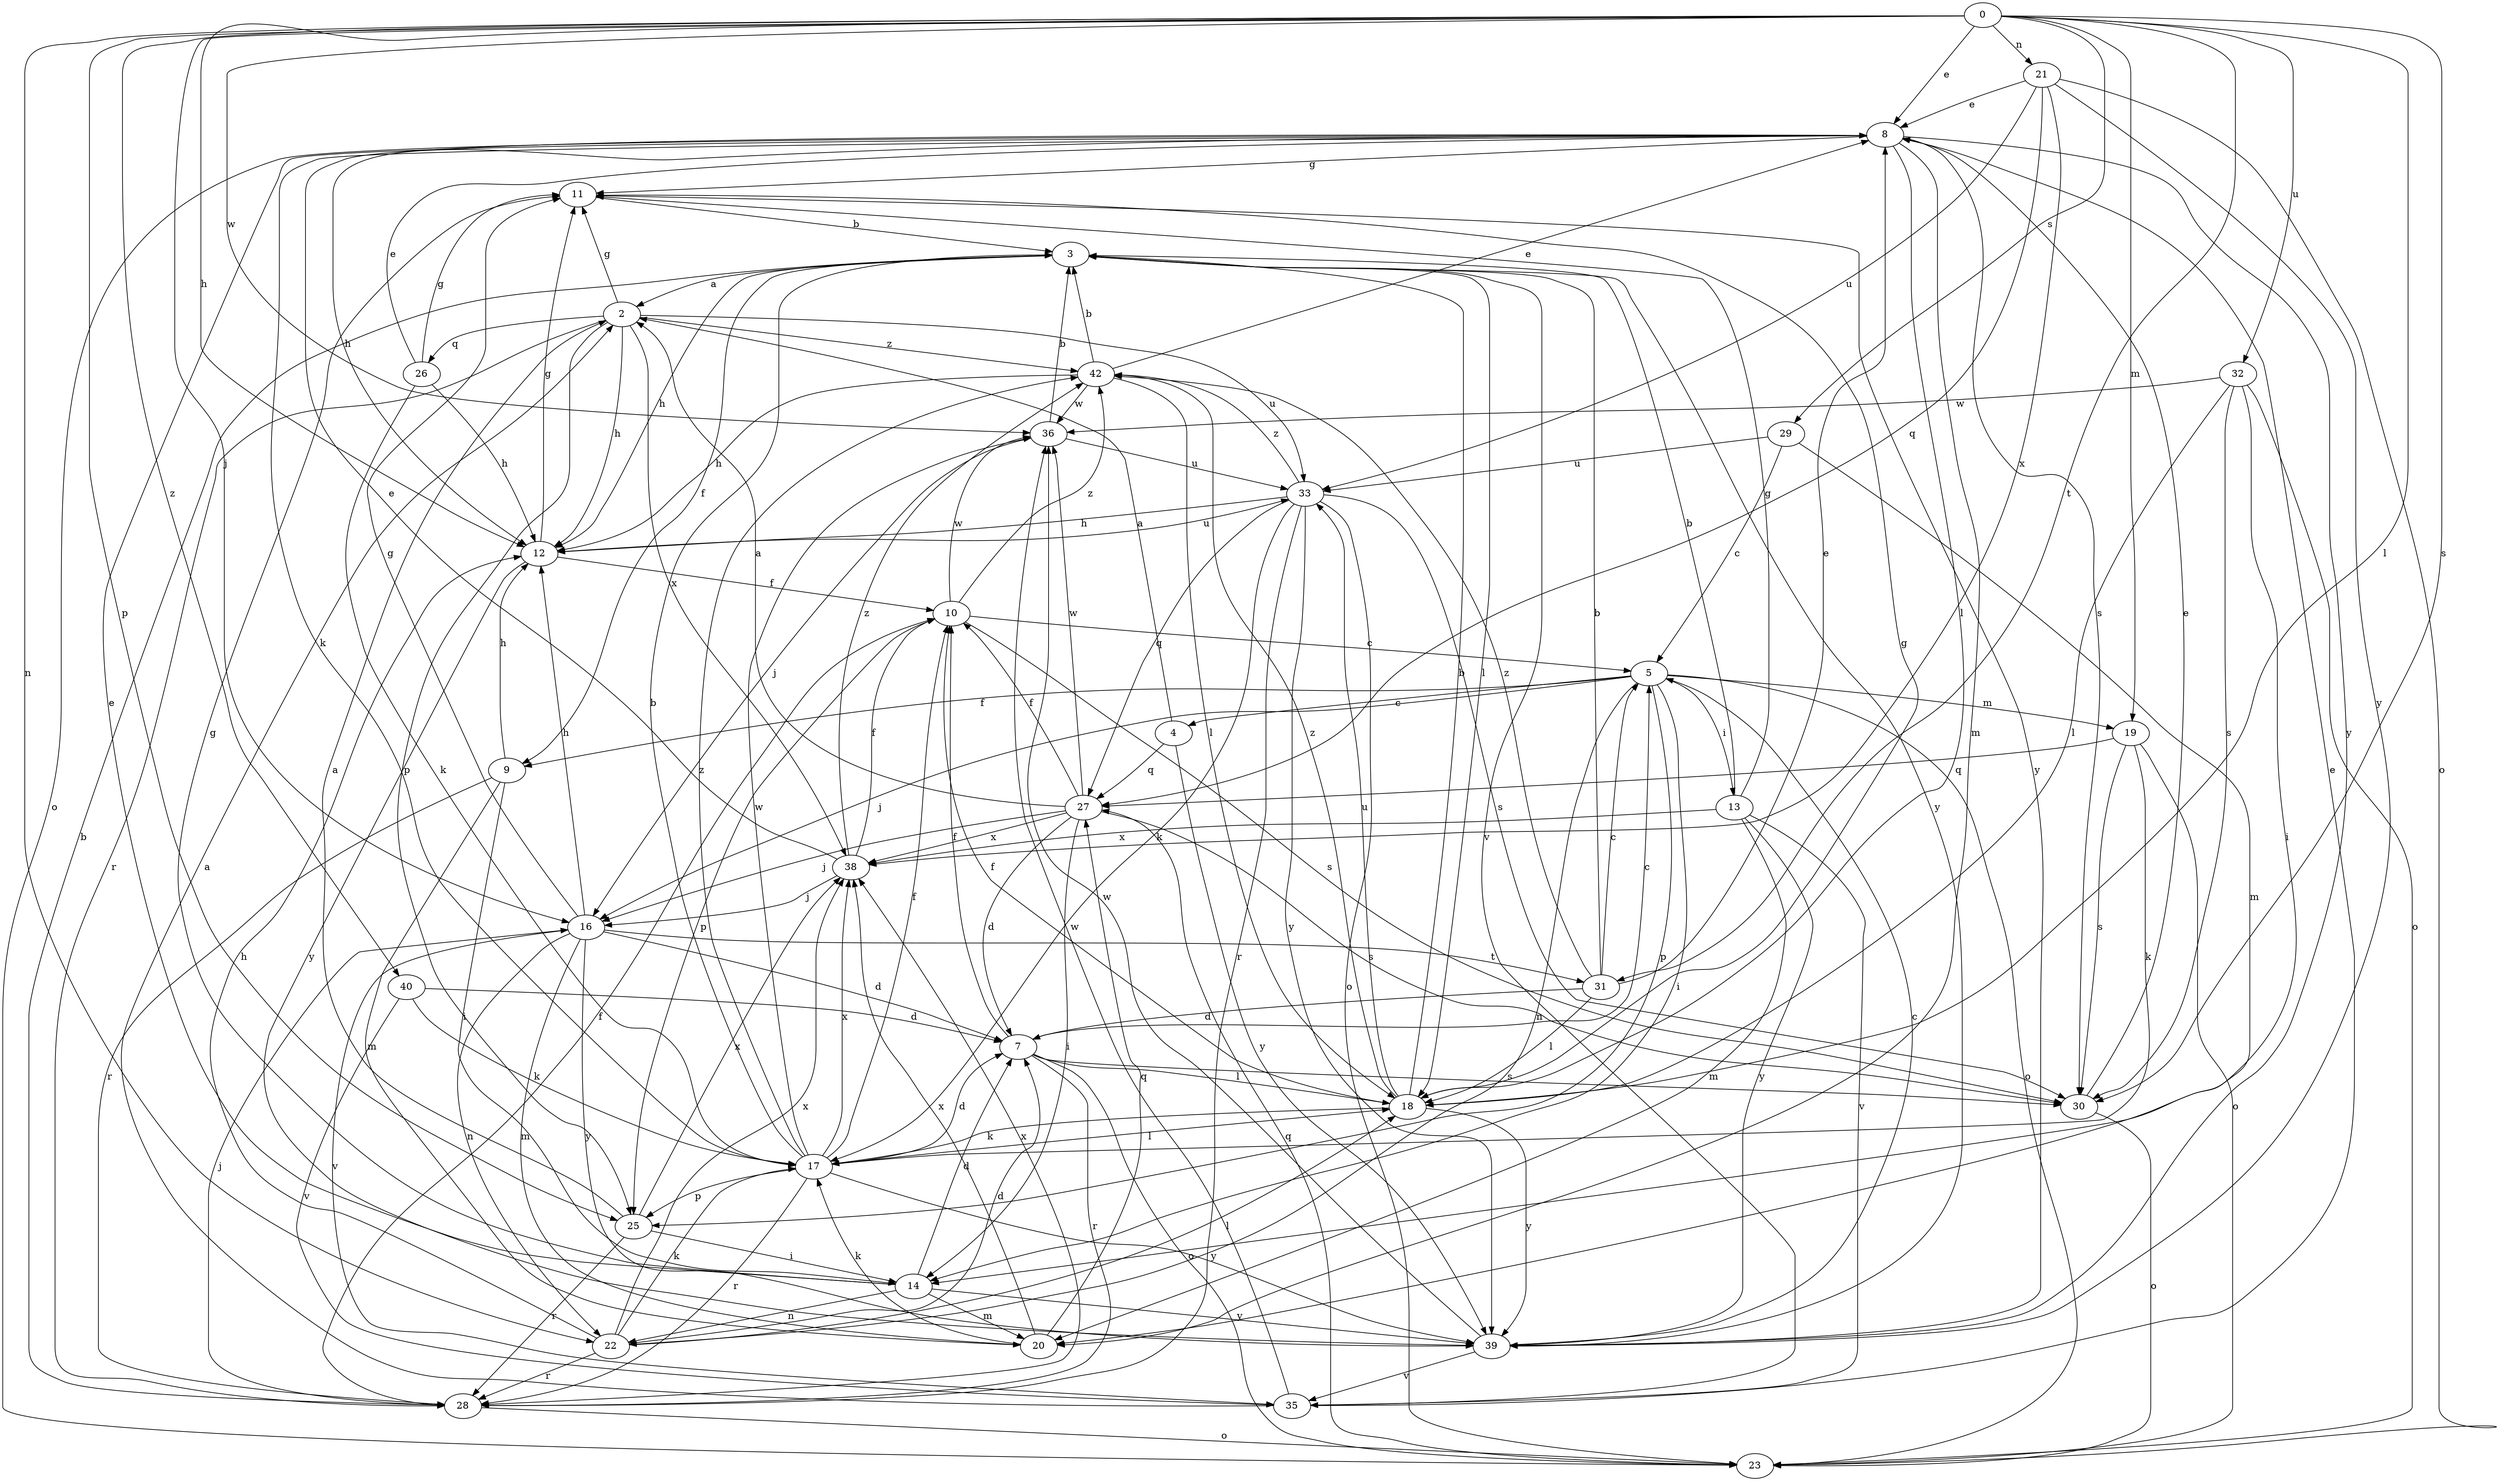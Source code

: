 strict digraph  {
0;
2;
3;
4;
5;
7;
8;
9;
10;
11;
12;
13;
14;
16;
17;
18;
19;
20;
21;
22;
23;
25;
26;
27;
28;
29;
30;
31;
32;
33;
35;
36;
38;
39;
40;
42;
0 -> 8  [label=e];
0 -> 12  [label=h];
0 -> 16  [label=j];
0 -> 18  [label=l];
0 -> 19  [label=m];
0 -> 21  [label=n];
0 -> 22  [label=n];
0 -> 25  [label=p];
0 -> 29  [label=s];
0 -> 30  [label=s];
0 -> 31  [label=t];
0 -> 32  [label=u];
0 -> 36  [label=w];
0 -> 40  [label=z];
2 -> 11  [label=g];
2 -> 12  [label=h];
2 -> 25  [label=p];
2 -> 26  [label=q];
2 -> 28  [label=r];
2 -> 33  [label=u];
2 -> 38  [label=x];
2 -> 42  [label=z];
3 -> 2  [label=a];
3 -> 9  [label=f];
3 -> 12  [label=h];
3 -> 18  [label=l];
3 -> 35  [label=v];
3 -> 39  [label=y];
4 -> 2  [label=a];
4 -> 27  [label=q];
4 -> 39  [label=y];
5 -> 4  [label=c];
5 -> 9  [label=f];
5 -> 13  [label=i];
5 -> 14  [label=i];
5 -> 16  [label=j];
5 -> 19  [label=m];
5 -> 22  [label=n];
5 -> 23  [label=o];
5 -> 25  [label=p];
7 -> 5  [label=c];
7 -> 10  [label=f];
7 -> 18  [label=l];
7 -> 23  [label=o];
7 -> 28  [label=r];
7 -> 30  [label=s];
8 -> 11  [label=g];
8 -> 12  [label=h];
8 -> 17  [label=k];
8 -> 18  [label=l];
8 -> 20  [label=m];
8 -> 23  [label=o];
8 -> 30  [label=s];
8 -> 39  [label=y];
9 -> 12  [label=h];
9 -> 14  [label=i];
9 -> 20  [label=m];
9 -> 28  [label=r];
10 -> 5  [label=c];
10 -> 25  [label=p];
10 -> 30  [label=s];
10 -> 36  [label=w];
10 -> 42  [label=z];
11 -> 3  [label=b];
11 -> 39  [label=y];
12 -> 10  [label=f];
12 -> 11  [label=g];
12 -> 33  [label=u];
12 -> 39  [label=y];
13 -> 3  [label=b];
13 -> 11  [label=g];
13 -> 20  [label=m];
13 -> 35  [label=v];
13 -> 38  [label=x];
13 -> 39  [label=y];
14 -> 7  [label=d];
14 -> 8  [label=e];
14 -> 11  [label=g];
14 -> 20  [label=m];
14 -> 22  [label=n];
14 -> 39  [label=y];
16 -> 7  [label=d];
16 -> 11  [label=g];
16 -> 12  [label=h];
16 -> 20  [label=m];
16 -> 22  [label=n];
16 -> 31  [label=t];
16 -> 35  [label=v];
16 -> 39  [label=y];
17 -> 3  [label=b];
17 -> 7  [label=d];
17 -> 10  [label=f];
17 -> 18  [label=l];
17 -> 25  [label=p];
17 -> 28  [label=r];
17 -> 36  [label=w];
17 -> 38  [label=x];
17 -> 39  [label=y];
17 -> 42  [label=z];
18 -> 3  [label=b];
18 -> 10  [label=f];
18 -> 11  [label=g];
18 -> 17  [label=k];
18 -> 33  [label=u];
18 -> 39  [label=y];
18 -> 42  [label=z];
19 -> 17  [label=k];
19 -> 23  [label=o];
19 -> 27  [label=q];
19 -> 30  [label=s];
20 -> 17  [label=k];
20 -> 27  [label=q];
20 -> 38  [label=x];
21 -> 8  [label=e];
21 -> 23  [label=o];
21 -> 27  [label=q];
21 -> 33  [label=u];
21 -> 38  [label=x];
21 -> 39  [label=y];
22 -> 7  [label=d];
22 -> 12  [label=h];
22 -> 17  [label=k];
22 -> 18  [label=l];
22 -> 28  [label=r];
22 -> 38  [label=x];
23 -> 27  [label=q];
25 -> 2  [label=a];
25 -> 14  [label=i];
25 -> 28  [label=r];
25 -> 38  [label=x];
26 -> 8  [label=e];
26 -> 11  [label=g];
26 -> 12  [label=h];
26 -> 17  [label=k];
27 -> 2  [label=a];
27 -> 7  [label=d];
27 -> 10  [label=f];
27 -> 14  [label=i];
27 -> 16  [label=j];
27 -> 30  [label=s];
27 -> 36  [label=w];
27 -> 38  [label=x];
28 -> 3  [label=b];
28 -> 10  [label=f];
28 -> 16  [label=j];
28 -> 23  [label=o];
28 -> 38  [label=x];
29 -> 5  [label=c];
29 -> 20  [label=m];
29 -> 33  [label=u];
30 -> 8  [label=e];
30 -> 23  [label=o];
31 -> 3  [label=b];
31 -> 5  [label=c];
31 -> 7  [label=d];
31 -> 8  [label=e];
31 -> 18  [label=l];
31 -> 42  [label=z];
32 -> 14  [label=i];
32 -> 18  [label=l];
32 -> 23  [label=o];
32 -> 30  [label=s];
32 -> 36  [label=w];
33 -> 12  [label=h];
33 -> 17  [label=k];
33 -> 23  [label=o];
33 -> 27  [label=q];
33 -> 28  [label=r];
33 -> 30  [label=s];
33 -> 39  [label=y];
33 -> 42  [label=z];
35 -> 2  [label=a];
35 -> 8  [label=e];
35 -> 36  [label=w];
36 -> 3  [label=b];
36 -> 16  [label=j];
36 -> 33  [label=u];
38 -> 8  [label=e];
38 -> 10  [label=f];
38 -> 16  [label=j];
38 -> 42  [label=z];
39 -> 5  [label=c];
39 -> 35  [label=v];
39 -> 36  [label=w];
40 -> 7  [label=d];
40 -> 17  [label=k];
40 -> 35  [label=v];
42 -> 3  [label=b];
42 -> 8  [label=e];
42 -> 12  [label=h];
42 -> 18  [label=l];
42 -> 36  [label=w];
}
